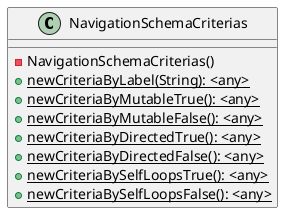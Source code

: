 @startuml

    class NavigationSchemaCriterias {
        -NavigationSchemaCriterias()
        {static} +newCriteriaByLabel(String): <any>
        {static} +newCriteriaByMutableTrue(): <any>
        {static} +newCriteriaByMutableFalse(): <any>
        {static} +newCriteriaByDirectedTrue(): <any>
        {static} +newCriteriaByDirectedFalse(): <any>
        {static} +newCriteriaBySelfLoopsTrue(): <any>
        {static} +newCriteriaBySelfLoopsFalse(): <any>
    }

@enduml
